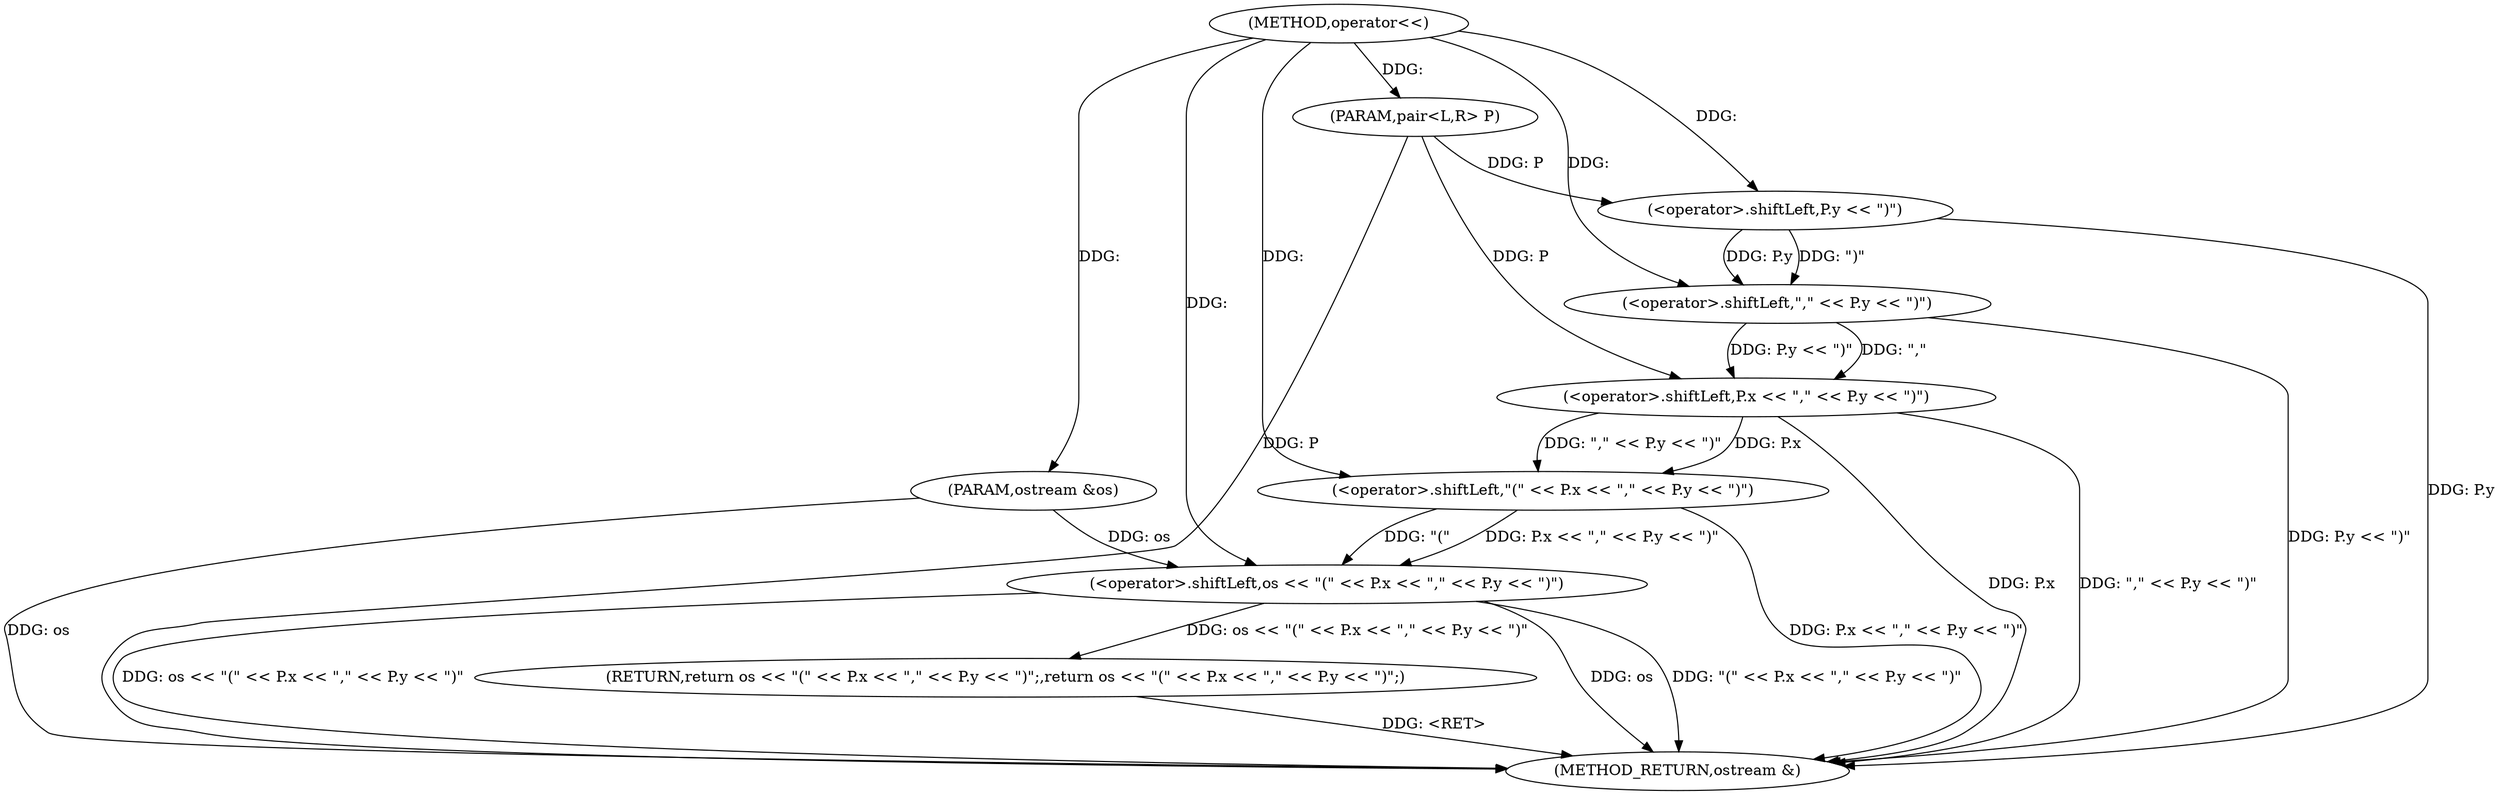 digraph "operator<<" {  
"1000165" [label = "(METHOD,operator<<)" ]
"1000185" [label = "(METHOD_RETURN,ostream &)" ]
"1000166" [label = "(PARAM,ostream &os)" ]
"1000167" [label = "(PARAM,pair<L,R> P)" ]
"1000169" [label = "(RETURN,return os << \"(\" << P.x << \",\" << P.y << \")\";,return os << \"(\" << P.x << \",\" << P.y << \")\";)" ]
"1000170" [label = "(<operator>.shiftLeft,os << \"(\" << P.x << \",\" << P.y << \")\")" ]
"1000172" [label = "(<operator>.shiftLeft,\"(\" << P.x << \",\" << P.y << \")\")" ]
"1000174" [label = "(<operator>.shiftLeft,P.x << \",\" << P.y << \")\")" ]
"1000178" [label = "(<operator>.shiftLeft,\",\" << P.y << \")\")" ]
"1000180" [label = "(<operator>.shiftLeft,P.y << \")\")" ]
  "1000166" -> "1000185"  [ label = "DDG: os"] 
  "1000167" -> "1000185"  [ label = "DDG: P"] 
  "1000170" -> "1000185"  [ label = "DDG: os"] 
  "1000174" -> "1000185"  [ label = "DDG: P.x"] 
  "1000180" -> "1000185"  [ label = "DDG: P.y"] 
  "1000178" -> "1000185"  [ label = "DDG: P.y << \")\""] 
  "1000174" -> "1000185"  [ label = "DDG: \",\" << P.y << \")\""] 
  "1000172" -> "1000185"  [ label = "DDG: P.x << \",\" << P.y << \")\""] 
  "1000170" -> "1000185"  [ label = "DDG: \"(\" << P.x << \",\" << P.y << \")\""] 
  "1000170" -> "1000185"  [ label = "DDG: os << \"(\" << P.x << \",\" << P.y << \")\""] 
  "1000169" -> "1000185"  [ label = "DDG: <RET>"] 
  "1000165" -> "1000166"  [ label = "DDG: "] 
  "1000165" -> "1000167"  [ label = "DDG: "] 
  "1000170" -> "1000169"  [ label = "DDG: os << \"(\" << P.x << \",\" << P.y << \")\""] 
  "1000166" -> "1000170"  [ label = "DDG: os"] 
  "1000165" -> "1000170"  [ label = "DDG: "] 
  "1000172" -> "1000170"  [ label = "DDG: P.x << \",\" << P.y << \")\""] 
  "1000172" -> "1000170"  [ label = "DDG: \"(\""] 
  "1000165" -> "1000172"  [ label = "DDG: "] 
  "1000174" -> "1000172"  [ label = "DDG: \",\" << P.y << \")\""] 
  "1000174" -> "1000172"  [ label = "DDG: P.x"] 
  "1000167" -> "1000174"  [ label = "DDG: P"] 
  "1000178" -> "1000174"  [ label = "DDG: \",\""] 
  "1000178" -> "1000174"  [ label = "DDG: P.y << \")\""] 
  "1000165" -> "1000178"  [ label = "DDG: "] 
  "1000180" -> "1000178"  [ label = "DDG: \")\""] 
  "1000180" -> "1000178"  [ label = "DDG: P.y"] 
  "1000167" -> "1000180"  [ label = "DDG: P"] 
  "1000165" -> "1000180"  [ label = "DDG: "] 
}
